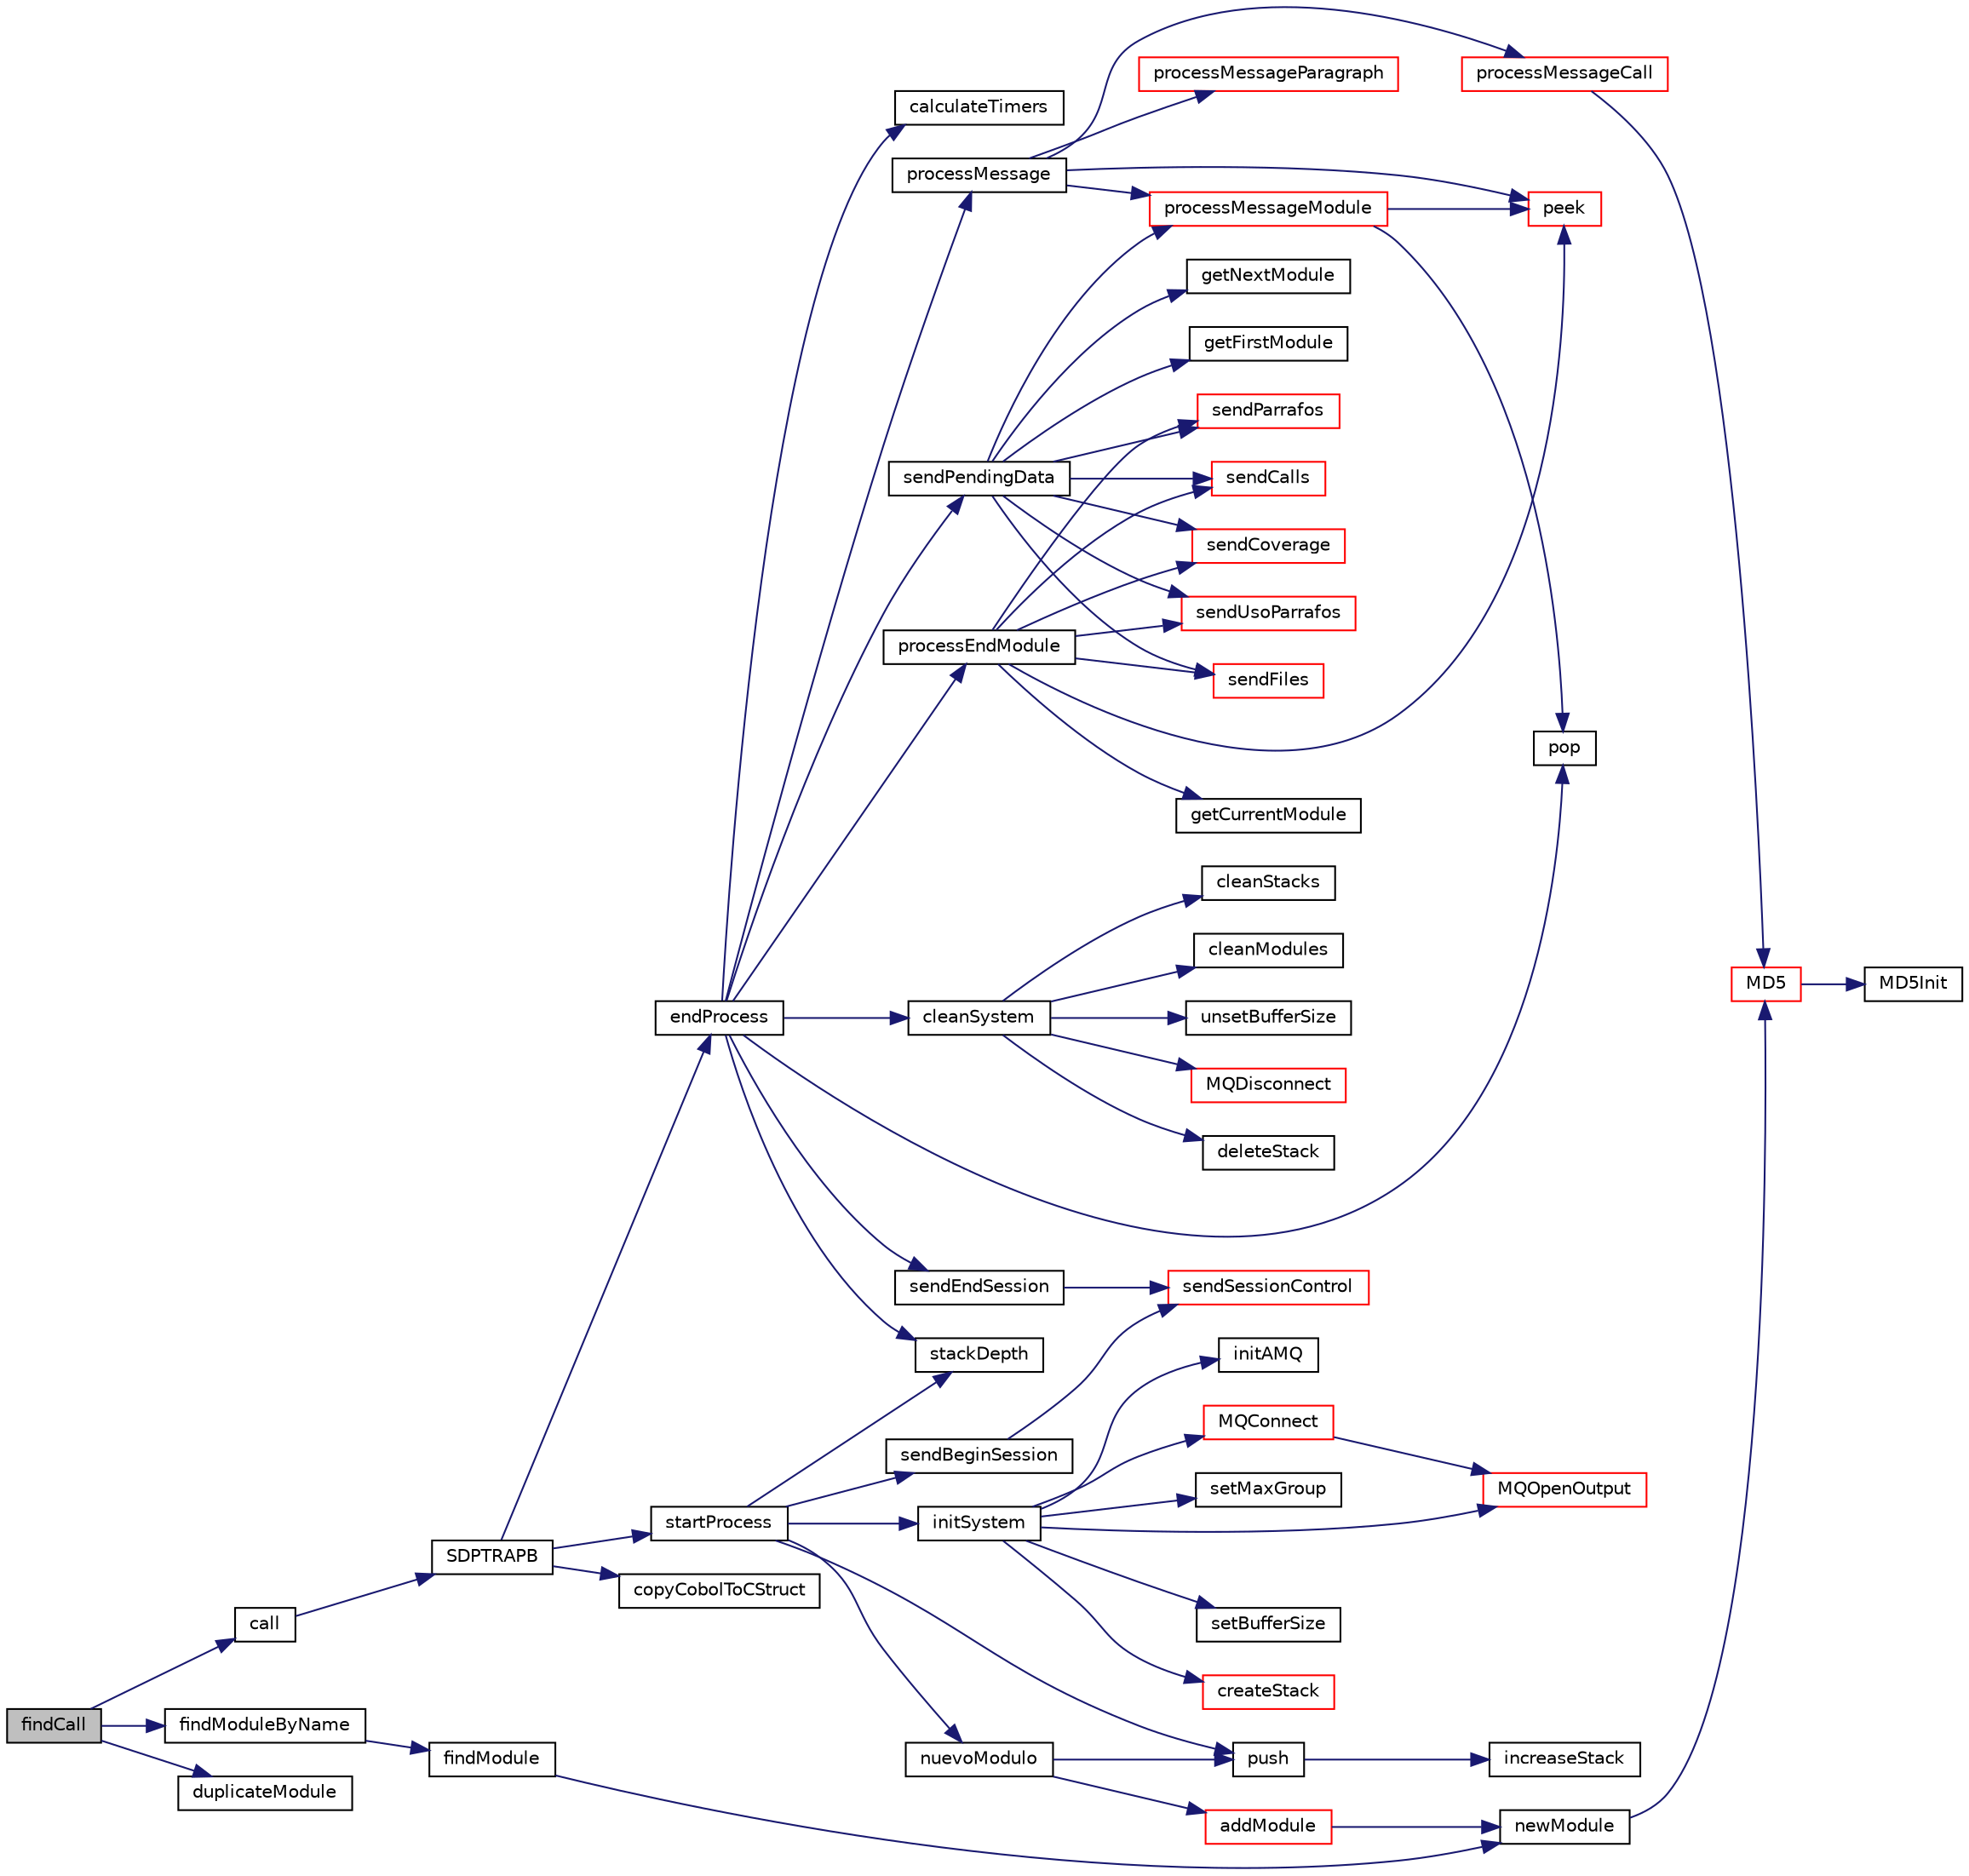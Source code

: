 digraph "findCall"
{
  edge [fontname="Helvetica",fontsize="10",labelfontname="Helvetica",labelfontsize="10"];
  node [fontname="Helvetica",fontsize="10",shape=record];
  rankdir="LR";
  Node1 [label="findCall",height=0.2,width=0.4,color="black", fillcolor="grey75", style="filled", fontcolor="black"];
  Node1 -> Node2 [color="midnightblue",fontsize="10",style="solid"];
  Node2 [label="call",height=0.2,width=0.4,color="black", fillcolor="white", style="filled",URL="$tst_functions_8c.html#ad404106300a4eba7630fc7a2b62dbd2e"];
  Node2 -> Node3 [color="midnightblue",fontsize="10",style="solid"];
  Node3 [label="SDPTRAPB",height=0.2,width=0.4,color="black", fillcolor="white", style="filled",URL="$_s_d_p_t_r_a_p_b_8c.html#ae94cd489111188c3ccda942c856494f2"];
  Node3 -> Node4 [color="midnightblue",fontsize="10",style="solid"];
  Node4 [label="copyCobolToCStruct",height=0.2,width=0.4,color="black", fillcolor="white", style="filled",URL="$cob2c_8c.html#a7b6a88dac211a2521b42d23d3080c09d"];
  Node3 -> Node5 [color="midnightblue",fontsize="10",style="solid"];
  Node5 [label="endProcess",height=0.2,width=0.4,color="black", fillcolor="white", style="filled",URL="$_s_d_p_t_r_a_p_b_8c.html#aa42745580a553732a3f221db4d209801"];
  Node5 -> Node6 [color="midnightblue",fontsize="10",style="solid"];
  Node6 [label="pop",height=0.2,width=0.4,color="black", fillcolor="white", style="filled",URL="$pila_8c.html#a1db44ba0ac493c74045249cbc9da35ce"];
  Node5 -> Node7 [color="midnightblue",fontsize="10",style="solid"];
  Node7 [label="calculateTimers",height=0.2,width=0.4,color="black", fillcolor="white", style="filled",URL="$_s_d_p_t_r_a_p_b_8c.html#a0704e6747f6e4e33d32b791e60c85953"];
  Node5 -> Node8 [color="midnightblue",fontsize="10",style="solid"];
  Node8 [label="processMessage",height=0.2,width=0.4,color="black", fillcolor="white", style="filled",URL="$messages_8c.html#ad9a5bcb8859dbde9b0a6029b344b68cd"];
  Node8 -> Node9 [color="midnightblue",fontsize="10",style="solid"];
  Node9 [label="peek",height=0.2,width=0.4,color="red", fillcolor="white", style="filled",URL="$pila_8c.html#a4cd5ead0eacae2da44d2e23a5cd2ff85"];
  Node8 -> Node10 [color="midnightblue",fontsize="10",style="solid"];
  Node10 [label="processMessageCall",height=0.2,width=0.4,color="red", fillcolor="white", style="filled",URL="$messages_8c.html#a5c4b5bc4bbd5b78371891b44033225b2"];
  Node10 -> Node11 [color="midnightblue",fontsize="10",style="solid"];
  Node11 [label="MD5",height=0.2,width=0.4,color="red", fillcolor="white", style="filled",URL="$md5_8c.html#aa75a1419e565ea619428681420b59179"];
  Node11 -> Node12 [color="midnightblue",fontsize="10",style="solid"];
  Node12 [label="MD5Init",height=0.2,width=0.4,color="black", fillcolor="white", style="filled",URL="$md5_8c.html#acd7a26c7e6acb681ee336bfbc86e72bf"];
  Node8 -> Node13 [color="midnightblue",fontsize="10",style="solid"];
  Node13 [label="processMessageParagraph",height=0.2,width=0.4,color="red", fillcolor="white", style="filled",URL="$messages_8c.html#a01dcea3425d9a1ac856ca40e46c11e06"];
  Node8 -> Node14 [color="midnightblue",fontsize="10",style="solid"];
  Node14 [label="processMessageModule",height=0.2,width=0.4,color="red", fillcolor="white", style="filled",URL="$messages_8c.html#a38f5a7f119931cf2c5d80bf082d79396"];
  Node14 -> Node6 [color="midnightblue",fontsize="10",style="solid"];
  Node14 -> Node9 [color="midnightblue",fontsize="10",style="solid"];
  Node5 -> Node15 [color="midnightblue",fontsize="10",style="solid"];
  Node15 [label="processEndModule",height=0.2,width=0.4,color="black", fillcolor="white", style="filled",URL="$messages_8c.html#ae4bd6b37abd013f42f2ac297cc683573"];
  Node15 -> Node16 [color="midnightblue",fontsize="10",style="solid"];
  Node16 [label="sendParrafos",height=0.2,width=0.4,color="red", fillcolor="white", style="filled",URL="$messages_8c.html#a347af0003cb0b768fdba68788e9cde4a"];
  Node15 -> Node17 [color="midnightblue",fontsize="10",style="solid"];
  Node17 [label="getCurrentModule",height=0.2,width=0.4,color="black", fillcolor="white", style="filled",URL="$modulos_8c.html#af653e19b55527e3f89161ec0c18c710a"];
  Node15 -> Node18 [color="midnightblue",fontsize="10",style="solid"];
  Node18 [label="sendCalls",height=0.2,width=0.4,color="red", fillcolor="white", style="filled",URL="$messages_8c.html#a508bbb821e7ca1f2df8497d011d0f51a"];
  Node15 -> Node19 [color="midnightblue",fontsize="10",style="solid"];
  Node19 [label="sendCoverage",height=0.2,width=0.4,color="red", fillcolor="white", style="filled",URL="$messages_8c.html#a55fc859ca4230a2ec01f70112072a6c1"];
  Node15 -> Node9 [color="midnightblue",fontsize="10",style="solid"];
  Node15 -> Node20 [color="midnightblue",fontsize="10",style="solid"];
  Node20 [label="sendUsoParrafos",height=0.2,width=0.4,color="red", fillcolor="white", style="filled",URL="$messages_8c.html#a395163ce9ccd27fd0ad904ec2dfbde51"];
  Node15 -> Node21 [color="midnightblue",fontsize="10",style="solid"];
  Node21 [label="sendFiles",height=0.2,width=0.4,color="red", fillcolor="white", style="filled",URL="$messages_8c.html#acc51fc909744a1dba67838e37aaf8bf1"];
  Node5 -> Node22 [color="midnightblue",fontsize="10",style="solid"];
  Node22 [label="stackDepth",height=0.2,width=0.4,color="black", fillcolor="white", style="filled",URL="$pila_8c.html#a413fbb234d19804d9041033a716e0d75"];
  Node5 -> Node23 [color="midnightblue",fontsize="10",style="solid"];
  Node23 [label="sendPendingData",height=0.2,width=0.4,color="black", fillcolor="white", style="filled",URL="$messages_8c.html#ad2e875f26a55b957c63137be3e719471"];
  Node23 -> Node24 [color="midnightblue",fontsize="10",style="solid"];
  Node24 [label="getFirstModule",height=0.2,width=0.4,color="black", fillcolor="white", style="filled",URL="$modulos_8c.html#a0085fb1e078dbb75094358fb3fa9e9cc"];
  Node23 -> Node16 [color="midnightblue",fontsize="10",style="solid"];
  Node23 -> Node18 [color="midnightblue",fontsize="10",style="solid"];
  Node23 -> Node19 [color="midnightblue",fontsize="10",style="solid"];
  Node23 -> Node20 [color="midnightblue",fontsize="10",style="solid"];
  Node23 -> Node21 [color="midnightblue",fontsize="10",style="solid"];
  Node23 -> Node14 [color="midnightblue",fontsize="10",style="solid"];
  Node23 -> Node25 [color="midnightblue",fontsize="10",style="solid"];
  Node25 [label="getNextModule",height=0.2,width=0.4,color="black", fillcolor="white", style="filled",URL="$modulos_8c.html#a19078a69464f53360640e46c1a6fe0a7"];
  Node5 -> Node26 [color="midnightblue",fontsize="10",style="solid"];
  Node26 [label="sendEndSession",height=0.2,width=0.4,color="black", fillcolor="white", style="filled",URL="$messages_8c.html#a69751ad443f5cbed4e252627ee7421d2"];
  Node26 -> Node27 [color="midnightblue",fontsize="10",style="solid"];
  Node27 [label="sendSessionControl",height=0.2,width=0.4,color="red", fillcolor="white", style="filled",URL="$messages_8c.html#a5df4323dd9c81e9569ef158babd0c59f"];
  Node5 -> Node28 [color="midnightblue",fontsize="10",style="solid"];
  Node28 [label="cleanSystem",height=0.2,width=0.4,color="black", fillcolor="white", style="filled",URL="$_s_d_p_t_r_a_p_b_8c.html#a791a48c81cdf8f968eb6e0282729ff14"];
  Node28 -> Node29 [color="midnightblue",fontsize="10",style="solid"];
  Node29 [label="MQDisconnect",height=0.2,width=0.4,color="red", fillcolor="white", style="filled",URL="$amqsdp_8c.html#a4cf1ee13ff615962a3d86fcb8cfa57f5"];
  Node28 -> Node30 [color="midnightblue",fontsize="10",style="solid"];
  Node30 [label="deleteStack",height=0.2,width=0.4,color="black", fillcolor="white", style="filled",URL="$pila_8c.html#aa849c8d27b733322a37846b4dafd9711"];
  Node28 -> Node31 [color="midnightblue",fontsize="10",style="solid"];
  Node31 [label="cleanStacks",height=0.2,width=0.4,color="black", fillcolor="white", style="filled",URL="$pila_8c.html#af178218c456015849c1a499412fbfbd1"];
  Node28 -> Node32 [color="midnightblue",fontsize="10",style="solid"];
  Node32 [label="cleanModules",height=0.2,width=0.4,color="black", fillcolor="white", style="filled",URL="$modulos_8c.html#adea9f669293aa4c6f827ff74d736fed0"];
  Node28 -> Node33 [color="midnightblue",fontsize="10",style="solid"];
  Node33 [label="unsetBufferSize",height=0.2,width=0.4,color="black", fillcolor="white", style="filled",URL="$amqsdp_8c.html#adba192fbf1af062214021fcb06229295"];
  Node3 -> Node34 [color="midnightblue",fontsize="10",style="solid"];
  Node34 [label="startProcess",height=0.2,width=0.4,color="black", fillcolor="white", style="filled",URL="$_s_d_p_t_r_a_p_b_8c.html#ad67bdaaddcfa1424dad31c0b8187f829"];
  Node34 -> Node35 [color="midnightblue",fontsize="10",style="solid"];
  Node35 [label="initSystem",height=0.2,width=0.4,color="black", fillcolor="white", style="filled",URL="$_s_d_p_t_r_a_p_b_8c.html#ad714df92d7ba0d4f11a8de881029449f"];
  Node35 -> Node36 [color="midnightblue",fontsize="10",style="solid"];
  Node36 [label="setMaxGroup",height=0.2,width=0.4,color="black", fillcolor="white", style="filled",URL="$amqsdp_8c.html#ac2122a579c04414c93370c338601c492"];
  Node35 -> Node37 [color="midnightblue",fontsize="10",style="solid"];
  Node37 [label="setBufferSize",height=0.2,width=0.4,color="black", fillcolor="white", style="filled",URL="$amqsdp_8c.html#a3c337f7b77e495f85489f862d4df359c"];
  Node35 -> Node38 [color="midnightblue",fontsize="10",style="solid"];
  Node38 [label="createStack",height=0.2,width=0.4,color="red", fillcolor="white", style="filled",URL="$pila_8c.html#a76e64db083920898ed319afa103e9c9b"];
  Node35 -> Node39 [color="midnightblue",fontsize="10",style="solid"];
  Node39 [label="initAMQ",height=0.2,width=0.4,color="black", fillcolor="white", style="filled",URL="$amqsdp_8c.html#a12766b7a05c27f09555f40c88e08610b"];
  Node35 -> Node40 [color="midnightblue",fontsize="10",style="solid"];
  Node40 [label="MQConnect",height=0.2,width=0.4,color="red", fillcolor="white", style="filled",URL="$amqsdp_8c.html#a6a6249b42450b376958cc3f668c44fdb"];
  Node40 -> Node41 [color="midnightblue",fontsize="10",style="solid"];
  Node41 [label="MQOpenOutput",height=0.2,width=0.4,color="red", fillcolor="white", style="filled",URL="$amqsdp_8c.html#a3fea393a72c9440cf4210ec0634d91b2"];
  Node35 -> Node41 [color="midnightblue",fontsize="10",style="solid"];
  Node34 -> Node42 [color="midnightblue",fontsize="10",style="solid"];
  Node42 [label="nuevoModulo",height=0.2,width=0.4,color="black", fillcolor="white", style="filled",URL="$_s_d_p_t_r_a_p_b_8c.html#a004616c530a9e96c121bf5aa81198eab"];
  Node42 -> Node43 [color="midnightblue",fontsize="10",style="solid"];
  Node43 [label="addModule",height=0.2,width=0.4,color="red", fillcolor="white", style="filled",URL="$modulos_8c.html#a3f474d9711cf3cb795b314712a2e3ac0"];
  Node43 -> Node44 [color="midnightblue",fontsize="10",style="solid"];
  Node44 [label="newModule",height=0.2,width=0.4,color="black", fillcolor="white", style="filled",URL="$modulos_8c.html#a657a11252bee2a30b2e2f4e355badb3c"];
  Node44 -> Node11 [color="midnightblue",fontsize="10",style="solid"];
  Node42 -> Node45 [color="midnightblue",fontsize="10",style="solid"];
  Node45 [label="push",height=0.2,width=0.4,color="black", fillcolor="white", style="filled",URL="$pila_8c.html#a2d5d0b13ff0627defd07ec3fbe614b58"];
  Node45 -> Node46 [color="midnightblue",fontsize="10",style="solid"];
  Node46 [label="increaseStack",height=0.2,width=0.4,color="black", fillcolor="white", style="filled",URL="$pila_8c.html#a3f5f6f2f0a083cb22ed02eadcf585c2f"];
  Node34 -> Node22 [color="midnightblue",fontsize="10",style="solid"];
  Node34 -> Node47 [color="midnightblue",fontsize="10",style="solid"];
  Node47 [label="sendBeginSession",height=0.2,width=0.4,color="black", fillcolor="white", style="filled",URL="$messages_8c.html#a63282a78d8b8929683dd046c35f09fd8"];
  Node47 -> Node27 [color="midnightblue",fontsize="10",style="solid"];
  Node34 -> Node45 [color="midnightblue",fontsize="10",style="solid"];
  Node1 -> Node48 [color="midnightblue",fontsize="10",style="solid"];
  Node48 [label="findModuleByName",height=0.2,width=0.4,color="black", fillcolor="white", style="filled",URL="$modulos_8c.html#aef1a885b24ebab07006ab20c1ad7eb00"];
  Node48 -> Node49 [color="midnightblue",fontsize="10",style="solid"];
  Node49 [label="findModule",height=0.2,width=0.4,color="black", fillcolor="white", style="filled",URL="$modulos_8c.html#a5529cc590957e9d813dbb71bc4db9dec"];
  Node49 -> Node44 [color="midnightblue",fontsize="10",style="solid"];
  Node1 -> Node50 [color="midnightblue",fontsize="10",style="solid"];
  Node50 [label="duplicateModule",height=0.2,width=0.4,color="black", fillcolor="white", style="filled",URL="$modulos_8c.html#ae1d98130531c631f4d4be3c6befdc4c4"];
}
